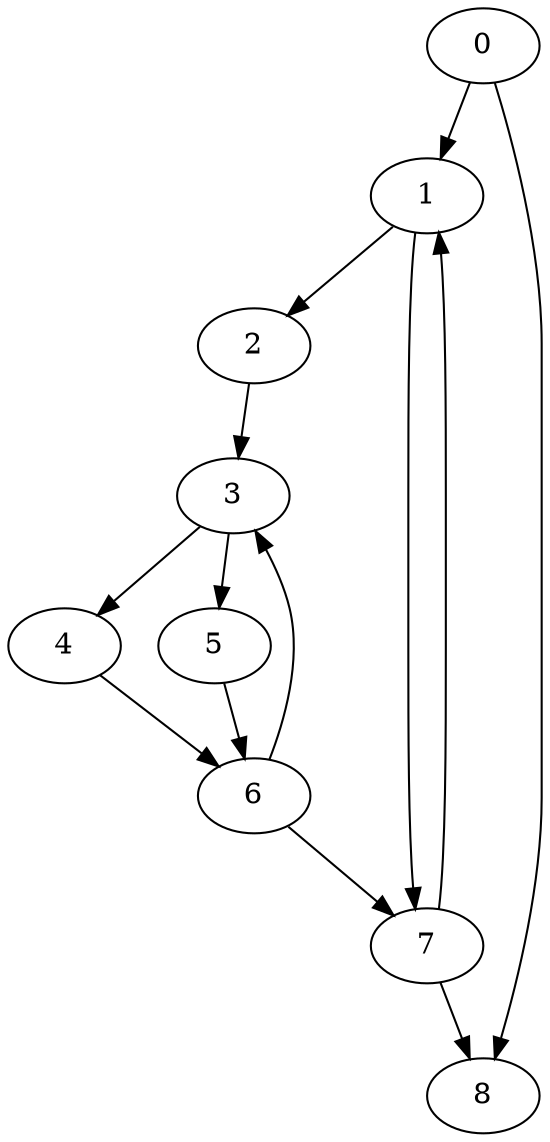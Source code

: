 digraph {
	0
	1
	2
	3
	4
	5
	6
	7
	8
	0 -> 1
	7 -> 1
	1 -> 2
	3 -> 5
	4 -> 6
	5 -> 6
	1 -> 7
	6 -> 7
	2 -> 3
	6 -> 3
	3 -> 4
	0 -> 8
	7 -> 8
}
